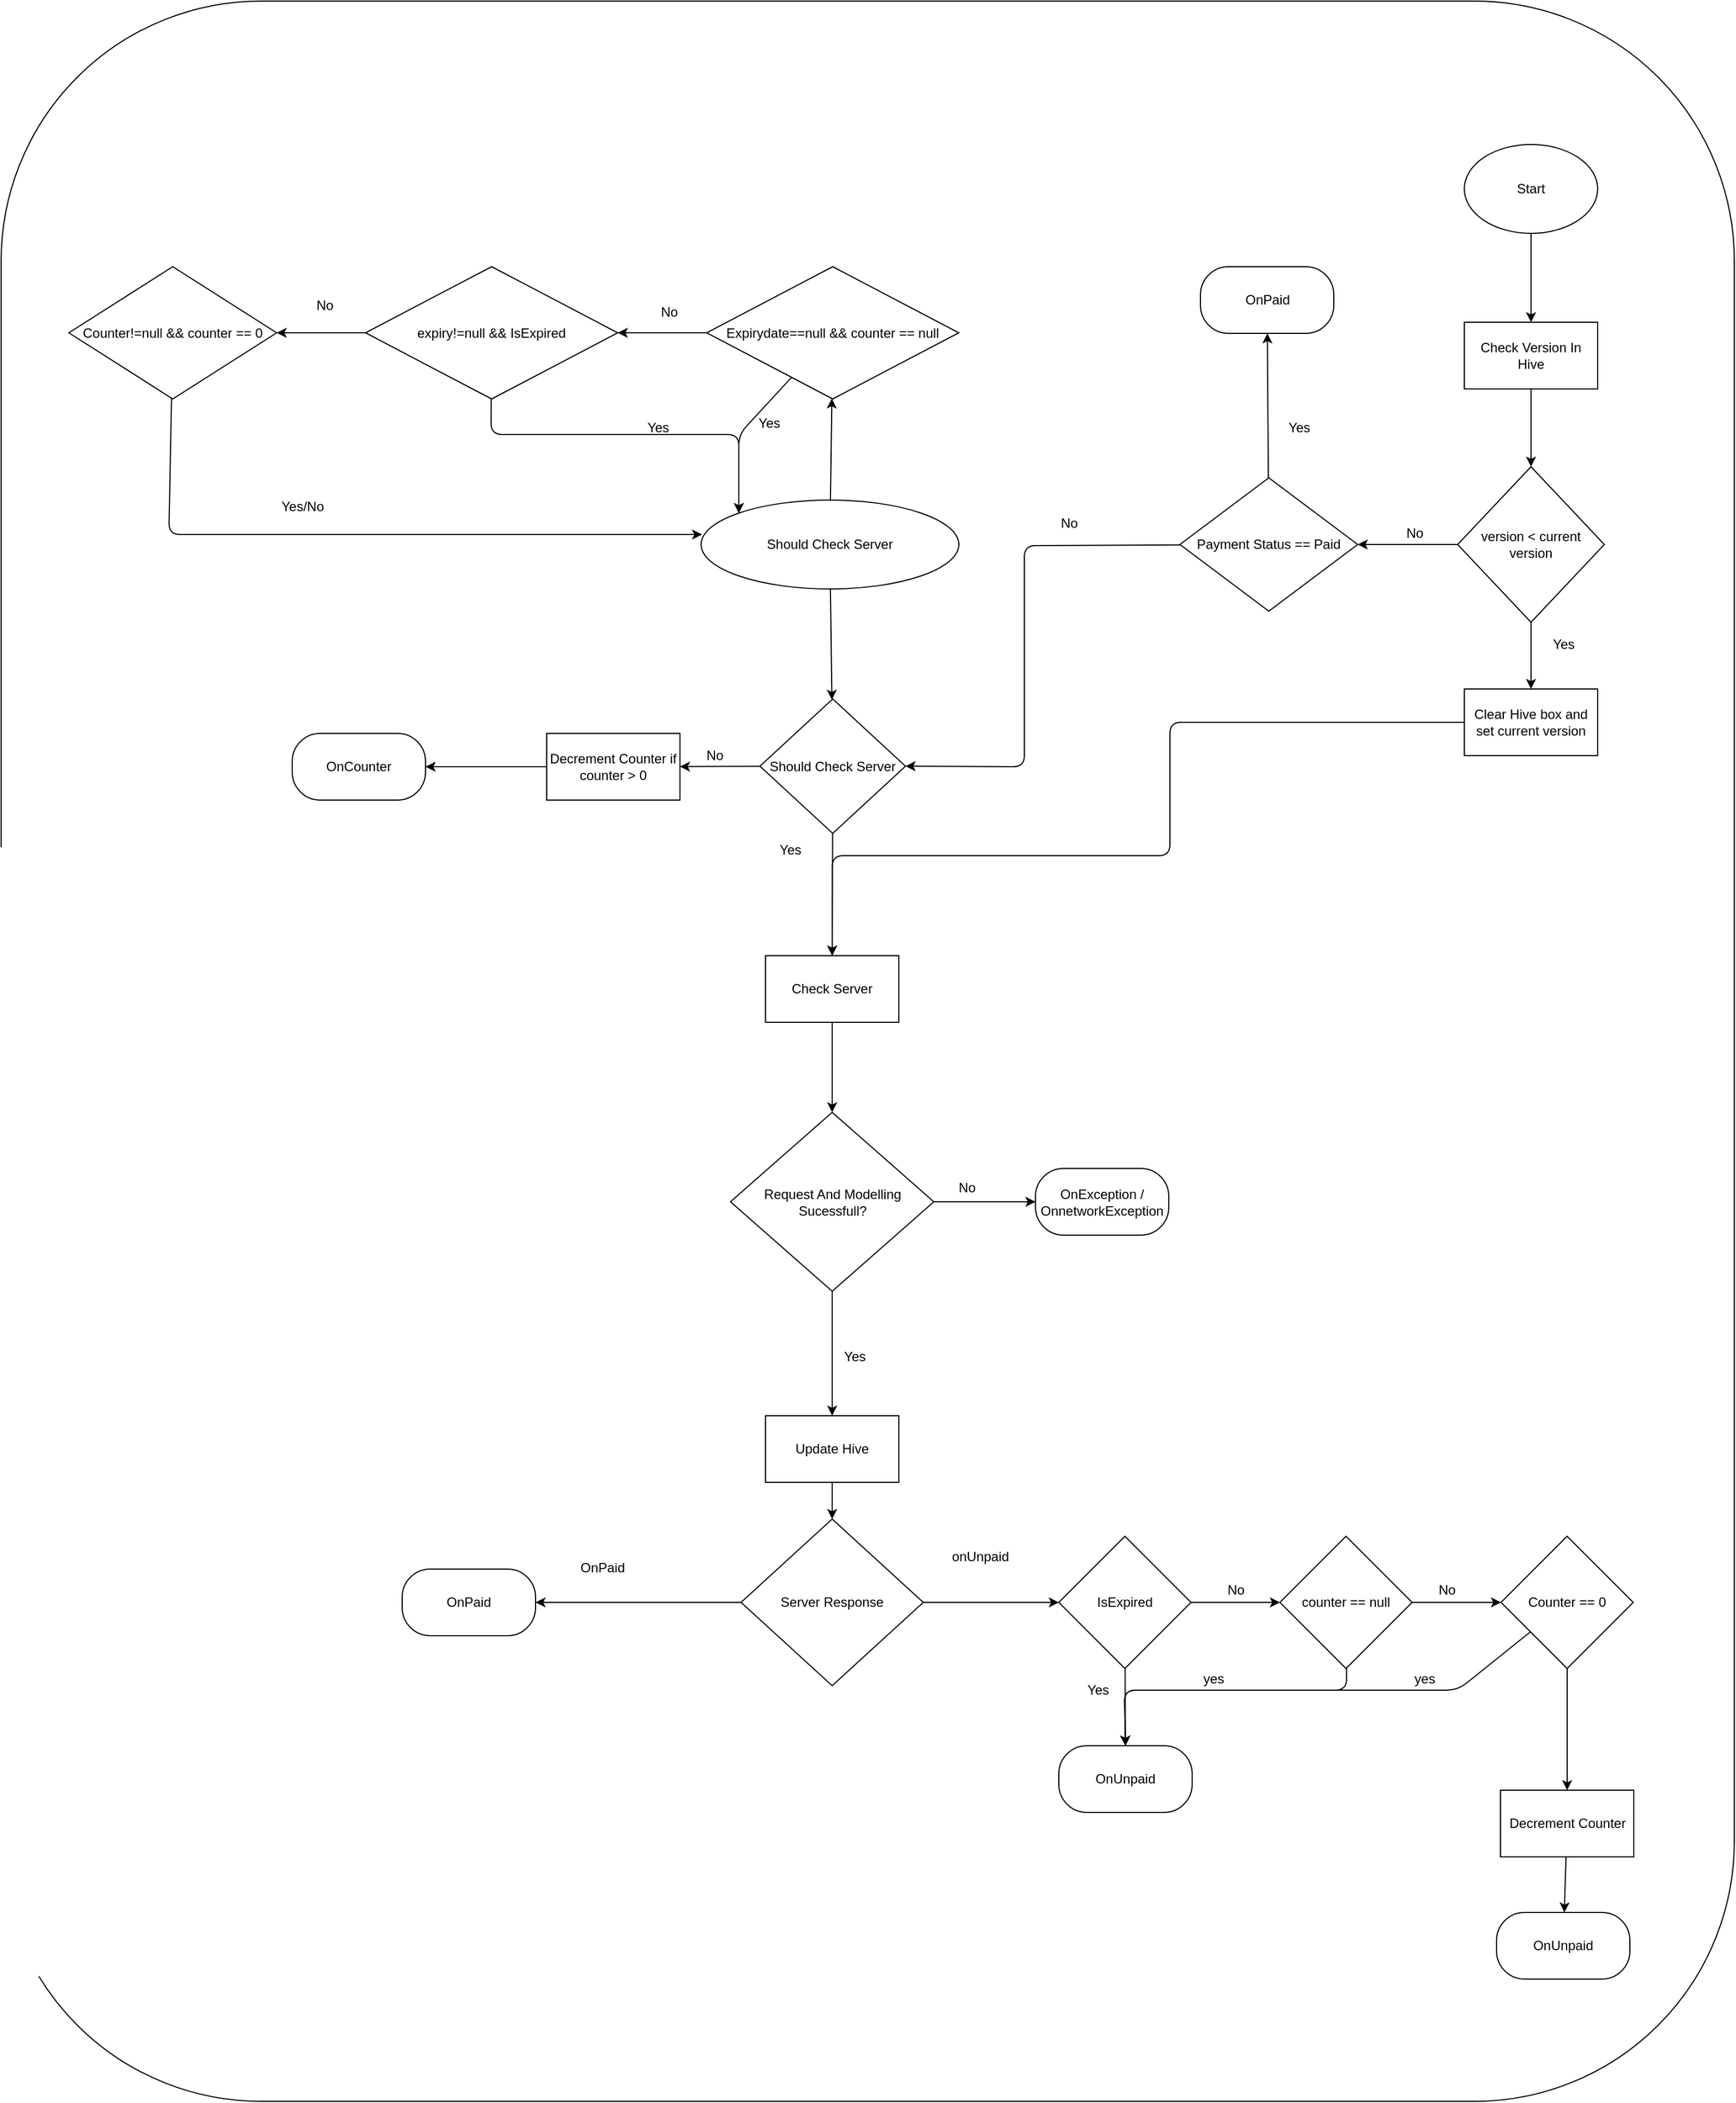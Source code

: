 <mxfile>
    <diagram id="ZjWosSbc0qt-aRbJO1f9" name="Page-1">
        <mxGraphModel dx="5544" dy="3352" grid="1" gridSize="10" guides="1" tooltips="1" connect="1" arrows="1" fold="1" page="1" pageScale="1" pageWidth="1654" pageHeight="2336" math="0" shadow="0">
            <root>
                <mxCell id="0"/>
                <mxCell id="1" parent="0"/>
                <mxCell id="238" value="" style="rounded=1;whiteSpace=wrap;html=1;" vertex="1" parent="1">
                    <mxGeometry x="47" y="140" width="1560" height="1890" as="geometry"/>
                </mxCell>
                <mxCell id="6" value="" style="edgeStyle=none;html=1;" parent="1" source="2" target="5" edge="1">
                    <mxGeometry relative="1" as="geometry"/>
                </mxCell>
                <mxCell id="2" value="Start" style="ellipse;whiteSpace=wrap;html=1;" parent="1" vertex="1">
                    <mxGeometry x="1364" y="269" width="120" height="80" as="geometry"/>
                </mxCell>
                <mxCell id="8" value="" style="edgeStyle=none;html=1;" parent="1" source="5" target="7" edge="1">
                    <mxGeometry relative="1" as="geometry"/>
                </mxCell>
                <mxCell id="5" value="Check Version In Hive" style="rounded=0;whiteSpace=wrap;html=1;" parent="1" vertex="1">
                    <mxGeometry x="1364" y="429" width="120" height="60" as="geometry"/>
                </mxCell>
                <mxCell id="14" value="" style="edgeStyle=none;html=1;" parent="1" source="7" target="13" edge="1">
                    <mxGeometry relative="1" as="geometry"/>
                </mxCell>
                <mxCell id="17" value="" style="edgeStyle=none;html=1;" parent="1" source="7" target="16" edge="1">
                    <mxGeometry relative="1" as="geometry"/>
                </mxCell>
                <mxCell id="7" value="version &amp;lt; current version" style="rhombus;whiteSpace=wrap;html=1;rounded=0;" parent="1" vertex="1">
                    <mxGeometry x="1358" y="559" width="132" height="140" as="geometry"/>
                </mxCell>
                <mxCell id="94" style="edgeStyle=none;html=1;entryX=0.5;entryY=0;entryDx=0;entryDy=0;" parent="1" source="13" target="91" edge="1">
                    <mxGeometry relative="1" as="geometry">
                        <Array as="points">
                            <mxPoint x="1099" y="789"/>
                            <mxPoint x="1099" y="909"/>
                            <mxPoint x="795" y="909"/>
                        </Array>
                    </mxGeometry>
                </mxCell>
                <mxCell id="13" value="Clear Hive box and set current version" style="whiteSpace=wrap;html=1;rounded=0;" parent="1" vertex="1">
                    <mxGeometry x="1364" y="759" width="120" height="60" as="geometry"/>
                </mxCell>
                <mxCell id="112" style="edgeStyle=none;html=1;" parent="1" source="16" target="110" edge="1">
                    <mxGeometry relative="1" as="geometry"/>
                </mxCell>
                <mxCell id="177" style="edgeStyle=none;html=1;entryX=1;entryY=0.5;entryDx=0;entryDy=0;" parent="1" source="16" target="74" edge="1">
                    <mxGeometry relative="1" as="geometry">
                        <Array as="points">
                            <mxPoint x="968" y="630"/>
                            <mxPoint x="968" y="829"/>
                        </Array>
                    </mxGeometry>
                </mxCell>
                <mxCell id="16" value="Payment Status == Paid" style="rhombus;whiteSpace=wrap;html=1;rounded=0;" parent="1" vertex="1">
                    <mxGeometry x="1108" y="569" width="160" height="120" as="geometry"/>
                </mxCell>
                <mxCell id="22" value="Yes" style="text;html=1;align=center;verticalAlign=middle;resizable=0;points=[];autosize=1;strokeColor=none;fillColor=none;" parent="1" vertex="1">
                    <mxGeometry x="1195" y="509" width="40" height="30" as="geometry"/>
                </mxCell>
                <mxCell id="23" value="Yes" style="text;html=1;align=center;verticalAlign=middle;resizable=0;points=[];autosize=1;strokeColor=none;fillColor=none;" parent="1" vertex="1">
                    <mxGeometry x="1433" y="704" width="40" height="30" as="geometry"/>
                </mxCell>
                <mxCell id="75" value="" style="edgeStyle=none;html=1;" parent="1" source="48" target="74" edge="1">
                    <mxGeometry relative="1" as="geometry"/>
                </mxCell>
                <mxCell id="202" value="" style="edgeStyle=none;html=1;" parent="1" source="48" target="201" edge="1">
                    <mxGeometry relative="1" as="geometry"/>
                </mxCell>
                <mxCell id="48" value="Should Check Server" style="ellipse;whiteSpace=wrap;html=1;rounded=0;" parent="1" vertex="1">
                    <mxGeometry x="677" y="589" width="232" height="80" as="geometry"/>
                </mxCell>
                <mxCell id="77" value="" style="edgeStyle=none;html=1;" parent="1" source="74" target="76" edge="1">
                    <mxGeometry relative="1" as="geometry"/>
                </mxCell>
                <mxCell id="93" value="" style="edgeStyle=none;html=1;" parent="1" source="74" target="91" edge="1">
                    <mxGeometry relative="1" as="geometry"/>
                </mxCell>
                <mxCell id="74" value="Should Check Server" style="rhombus;whiteSpace=wrap;html=1;rounded=0;" parent="1" vertex="1">
                    <mxGeometry x="730" y="768" width="131" height="121" as="geometry"/>
                </mxCell>
                <mxCell id="106" value="" style="edgeStyle=none;html=1;" parent="1" source="76" target="105" edge="1">
                    <mxGeometry relative="1" as="geometry"/>
                </mxCell>
                <mxCell id="76" value="Decrement Counter if counter &amp;gt; 0" style="whiteSpace=wrap;html=1;rounded=0;" parent="1" vertex="1">
                    <mxGeometry x="538" y="799" width="120" height="60" as="geometry"/>
                </mxCell>
                <mxCell id="78" value="No" style="text;html=1;align=center;verticalAlign=middle;resizable=0;points=[];autosize=1;strokeColor=none;fillColor=none;" parent="1" vertex="1">
                    <mxGeometry x="669" y="804" width="40" height="30" as="geometry"/>
                </mxCell>
                <mxCell id="81" value="Yes" style="text;html=1;align=center;verticalAlign=middle;resizable=0;points=[];autosize=1;strokeColor=none;fillColor=none;" parent="1" vertex="1">
                    <mxGeometry x="737" y="889" width="40" height="30" as="geometry"/>
                </mxCell>
                <mxCell id="167" value="" style="edgeStyle=none;html=1;" parent="1" source="91" target="166" edge="1">
                    <mxGeometry relative="1" as="geometry"/>
                </mxCell>
                <mxCell id="91" value="Check Server" style="whiteSpace=wrap;html=1;rounded=0;" parent="1" vertex="1">
                    <mxGeometry x="735" y="999" width="120" height="60" as="geometry"/>
                </mxCell>
                <mxCell id="183" style="edgeStyle=none;html=1;" parent="1" source="95" target="181" edge="1">
                    <mxGeometry relative="1" as="geometry"/>
                </mxCell>
                <mxCell id="187" value="" style="edgeStyle=none;html=1;" parent="1" source="95" target="186" edge="1">
                    <mxGeometry relative="1" as="geometry"/>
                </mxCell>
                <mxCell id="95" value="Server Response" style="rhombus;whiteSpace=wrap;html=1;rounded=0;" parent="1" vertex="1">
                    <mxGeometry x="713" y="1506" width="164" height="150" as="geometry"/>
                </mxCell>
                <mxCell id="105" value="OnCounter" style="rounded=1;whiteSpace=wrap;html=1;arcSize=42;" parent="1" vertex="1">
                    <mxGeometry x="309" y="799" width="120" height="60" as="geometry"/>
                </mxCell>
                <mxCell id="110" value="OnPaid" style="rounded=1;whiteSpace=wrap;html=1;arcSize=42;" parent="1" vertex="1">
                    <mxGeometry x="1126.5" y="379" width="120" height="60" as="geometry"/>
                </mxCell>
                <mxCell id="113" value="No" style="text;html=1;align=center;verticalAlign=middle;resizable=0;points=[];autosize=1;strokeColor=none;fillColor=none;" parent="1" vertex="1">
                    <mxGeometry x="1299" y="604" width="40" height="30" as="geometry"/>
                </mxCell>
                <mxCell id="159" style="edgeStyle=none;html=1;" parent="1" source="157" target="95" edge="1">
                    <mxGeometry relative="1" as="geometry"/>
                </mxCell>
                <mxCell id="157" value="Update Hive" style="rounded=0;whiteSpace=wrap;html=1;" parent="1" vertex="1">
                    <mxGeometry x="735" y="1413" width="120" height="60" as="geometry"/>
                </mxCell>
                <mxCell id="168" style="edgeStyle=none;html=1;" parent="1" source="166" target="157" edge="1">
                    <mxGeometry relative="1" as="geometry"/>
                </mxCell>
                <mxCell id="171" value="" style="edgeStyle=none;html=1;" parent="1" source="166" target="170" edge="1">
                    <mxGeometry relative="1" as="geometry"/>
                </mxCell>
                <mxCell id="166" value="Request And Modelling Sucessfull?" style="rhombus;whiteSpace=wrap;html=1;rounded=0;" parent="1" vertex="1">
                    <mxGeometry x="703.5" y="1140" width="183" height="161" as="geometry"/>
                </mxCell>
                <mxCell id="169" value="Yes" style="text;html=1;align=center;verticalAlign=middle;resizable=0;points=[];autosize=1;strokeColor=none;fillColor=none;" parent="1" vertex="1">
                    <mxGeometry x="795" y="1345" width="40" height="30" as="geometry"/>
                </mxCell>
                <mxCell id="170" value="OnException / OnnetworkException" style="rounded=1;whiteSpace=wrap;html=1;arcSize=42;" parent="1" vertex="1">
                    <mxGeometry x="978" y="1190.5" width="120" height="60" as="geometry"/>
                </mxCell>
                <mxCell id="172" value="No" style="text;html=1;align=center;verticalAlign=middle;resizable=0;points=[];autosize=1;strokeColor=none;fillColor=none;" parent="1" vertex="1">
                    <mxGeometry x="896" y="1193" width="40" height="30" as="geometry"/>
                </mxCell>
                <mxCell id="178" value="No" style="text;html=1;align=center;verticalAlign=middle;resizable=0;points=[];autosize=1;strokeColor=none;fillColor=none;" parent="1" vertex="1">
                    <mxGeometry x="988" y="595" width="40" height="30" as="geometry"/>
                </mxCell>
                <mxCell id="180" value="OnPaid" style="text;html=1;align=center;verticalAlign=middle;resizable=0;points=[];autosize=1;strokeColor=none;fillColor=none;" parent="1" vertex="1">
                    <mxGeometry x="558" y="1535" width="60" height="30" as="geometry"/>
                </mxCell>
                <mxCell id="181" value="OnPaid" style="rounded=1;whiteSpace=wrap;html=1;arcSize=42;" parent="1" vertex="1">
                    <mxGeometry x="408" y="1551" width="120" height="60" as="geometry"/>
                </mxCell>
                <mxCell id="191" value="" style="edgeStyle=none;html=1;" parent="1" source="186" target="189" edge="1">
                    <mxGeometry relative="1" as="geometry"/>
                </mxCell>
                <mxCell id="194" value="" style="edgeStyle=none;html=1;" parent="1" source="186" target="193" edge="1">
                    <mxGeometry relative="1" as="geometry"/>
                </mxCell>
                <mxCell id="186" value="IsExpired" style="rhombus;whiteSpace=wrap;html=1;rounded=0;" parent="1" vertex="1">
                    <mxGeometry x="999" y="1521.5" width="119" height="119" as="geometry"/>
                </mxCell>
                <mxCell id="188" value="onUnpaid" style="text;html=1;align=center;verticalAlign=middle;resizable=0;points=[];autosize=1;strokeColor=none;fillColor=none;" parent="1" vertex="1">
                    <mxGeometry x="893" y="1525" width="70" height="30" as="geometry"/>
                </mxCell>
                <mxCell id="189" value="OnUnpaid" style="rounded=1;whiteSpace=wrap;html=1;arcSize=42;" parent="1" vertex="1">
                    <mxGeometry x="999" y="1710" width="120" height="60" as="geometry"/>
                </mxCell>
                <mxCell id="192" value="Yes" style="text;html=1;align=center;verticalAlign=middle;resizable=0;points=[];autosize=1;strokeColor=none;fillColor=none;" parent="1" vertex="1">
                    <mxGeometry x="1014" y="1645" width="40" height="30" as="geometry"/>
                </mxCell>
                <mxCell id="199" style="edgeStyle=none;html=1;entryX=0.5;entryY=0;entryDx=0;entryDy=0;" parent="1" source="193" target="189" edge="1">
                    <mxGeometry relative="1" as="geometry">
                        <Array as="points">
                            <mxPoint x="1258" y="1660"/>
                            <mxPoint x="1188" y="1660"/>
                            <mxPoint x="1058" y="1660"/>
                        </Array>
                    </mxGeometry>
                </mxCell>
                <mxCell id="226" value="" style="edgeStyle=none;html=1;" parent="1" source="193" target="225" edge="1">
                    <mxGeometry relative="1" as="geometry"/>
                </mxCell>
                <mxCell id="193" value="counter == null" style="rhombus;whiteSpace=wrap;html=1;rounded=0;" parent="1" vertex="1">
                    <mxGeometry x="1198" y="1521.5" width="119" height="119" as="geometry"/>
                </mxCell>
                <mxCell id="200" value="yes" style="text;html=1;align=center;verticalAlign=middle;resizable=0;points=[];autosize=1;strokeColor=none;fillColor=none;" parent="1" vertex="1">
                    <mxGeometry x="1118" y="1635" width="40" height="30" as="geometry"/>
                </mxCell>
                <mxCell id="210" value="" style="edgeStyle=none;html=1;" parent="1" source="201" target="209" edge="1">
                    <mxGeometry relative="1" as="geometry"/>
                </mxCell>
                <mxCell id="216" style="edgeStyle=none;html=1;entryX=0;entryY=0;entryDx=0;entryDy=0;" parent="1" source="201" target="48" edge="1">
                    <mxGeometry relative="1" as="geometry">
                        <Array as="points">
                            <mxPoint x="711" y="530"/>
                        </Array>
                    </mxGeometry>
                </mxCell>
                <mxCell id="201" value="Expirydate==null &amp;amp;&amp;amp; counter == null" style="rhombus;whiteSpace=wrap;html=1;rounded=0;" parent="1" vertex="1">
                    <mxGeometry x="682" y="379" width="227" height="119" as="geometry"/>
                </mxCell>
                <mxCell id="204" value="Yes" style="text;html=1;align=center;verticalAlign=middle;resizable=0;points=[];autosize=1;strokeColor=none;fillColor=none;" parent="1" vertex="1">
                    <mxGeometry x="718" y="505" width="40" height="30" as="geometry"/>
                </mxCell>
                <mxCell id="217" style="edgeStyle=none;html=1;entryX=0;entryY=0;entryDx=0;entryDy=0;" parent="1" source="209" target="48" edge="1">
                    <mxGeometry relative="1" as="geometry">
                        <Array as="points">
                            <mxPoint x="488" y="530"/>
                            <mxPoint x="711" y="530"/>
                        </Array>
                    </mxGeometry>
                </mxCell>
                <mxCell id="221" value="" style="edgeStyle=none;html=1;" parent="1" source="209" target="220" edge="1">
                    <mxGeometry relative="1" as="geometry"/>
                </mxCell>
                <mxCell id="209" value="expiry!=null &amp;amp;&amp;amp; IsExpired" style="rhombus;whiteSpace=wrap;html=1;rounded=0;" parent="1" vertex="1">
                    <mxGeometry x="375" y="379" width="227" height="119" as="geometry"/>
                </mxCell>
                <mxCell id="214" value="Yes" style="text;html=1;align=center;verticalAlign=middle;resizable=0;points=[];autosize=1;strokeColor=none;fillColor=none;" parent="1" vertex="1">
                    <mxGeometry x="618" y="509" width="40" height="30" as="geometry"/>
                </mxCell>
                <mxCell id="219" value="No" style="text;html=1;align=center;verticalAlign=middle;resizable=0;points=[];autosize=1;strokeColor=none;fillColor=none;" parent="1" vertex="1">
                    <mxGeometry x="628" y="405" width="40" height="30" as="geometry"/>
                </mxCell>
                <mxCell id="222" style="edgeStyle=none;html=1;entryX=0.004;entryY=0.388;entryDx=0;entryDy=0;entryPerimeter=0;" parent="1" source="220" target="48" edge="1">
                    <mxGeometry relative="1" as="geometry">
                        <Array as="points">
                            <mxPoint x="198" y="620"/>
                        </Array>
                    </mxGeometry>
                </mxCell>
                <mxCell id="220" value="Counter!=null &amp;amp;&amp;amp; counter == 0" style="rhombus;whiteSpace=wrap;html=1;rounded=0;" parent="1" vertex="1">
                    <mxGeometry x="108" y="379" width="187" height="119" as="geometry"/>
                </mxCell>
                <mxCell id="223" value="Yes/No" style="text;html=1;align=center;verticalAlign=middle;resizable=0;points=[];autosize=1;strokeColor=none;fillColor=none;" parent="1" vertex="1">
                    <mxGeometry x="288" y="580" width="60" height="30" as="geometry"/>
                </mxCell>
                <mxCell id="224" value="No" style="text;html=1;align=center;verticalAlign=middle;resizable=0;points=[];autosize=1;strokeColor=none;fillColor=none;" parent="1" vertex="1">
                    <mxGeometry x="318" y="399" width="40" height="30" as="geometry"/>
                </mxCell>
                <mxCell id="228" style="edgeStyle=none;html=1;entryX=0.5;entryY=0;entryDx=0;entryDy=0;" parent="1" source="225" target="189" edge="1">
                    <mxGeometry relative="1" as="geometry">
                        <Array as="points">
                            <mxPoint x="1358" y="1660"/>
                            <mxPoint x="1228" y="1660"/>
                            <mxPoint x="1058" y="1660"/>
                        </Array>
                    </mxGeometry>
                </mxCell>
                <mxCell id="235" value="" style="edgeStyle=none;html=1;" edge="1" parent="1" source="225" target="234">
                    <mxGeometry relative="1" as="geometry"/>
                </mxCell>
                <mxCell id="225" value="Counter == 0" style="rhombus;whiteSpace=wrap;html=1;rounded=0;" parent="1" vertex="1">
                    <mxGeometry x="1397" y="1521.5" width="119" height="119" as="geometry"/>
                </mxCell>
                <mxCell id="227" value="No" style="text;html=1;align=center;verticalAlign=middle;resizable=0;points=[];autosize=1;strokeColor=none;fillColor=none;" parent="1" vertex="1">
                    <mxGeometry x="1328" y="1555" width="40" height="30" as="geometry"/>
                </mxCell>
                <mxCell id="229" value="yes" style="text;html=1;align=center;verticalAlign=middle;resizable=0;points=[];autosize=1;strokeColor=none;fillColor=none;" parent="1" vertex="1">
                    <mxGeometry x="1308" y="1635" width="40" height="30" as="geometry"/>
                </mxCell>
                <mxCell id="233" value="No" style="text;html=1;align=center;verticalAlign=middle;resizable=0;points=[];autosize=1;strokeColor=none;fillColor=none;" parent="1" vertex="1">
                    <mxGeometry x="1138" y="1555" width="40" height="30" as="geometry"/>
                </mxCell>
                <mxCell id="237" value="" style="edgeStyle=none;html=1;" edge="1" parent="1" source="234" target="236">
                    <mxGeometry relative="1" as="geometry"/>
                </mxCell>
                <mxCell id="234" value="Decrement Counter" style="rounded=0;whiteSpace=wrap;html=1;" vertex="1" parent="1">
                    <mxGeometry x="1396.5" y="1750" width="120" height="60" as="geometry"/>
                </mxCell>
                <mxCell id="236" value="OnUnpaid" style="rounded=1;whiteSpace=wrap;html=1;arcSize=42;" vertex="1" parent="1">
                    <mxGeometry x="1393" y="1860" width="120" height="60" as="geometry"/>
                </mxCell>
            </root>
        </mxGraphModel>
    </diagram>
</mxfile>